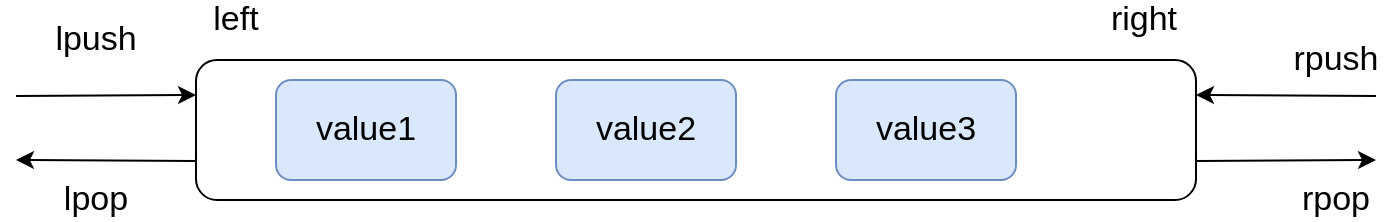 <mxfile version="13.4.5" type="device"><diagram id="tTBfL0GptSJyUtbD2ZoE" name="Page-1"><mxGraphModel dx="1933" dy="997" grid="1" gridSize="10" guides="1" tooltips="1" connect="1" arrows="1" fold="1" page="1" pageScale="1" pageWidth="827" pageHeight="1169" math="0" shadow="0"><root><mxCell id="0"/><mxCell id="1" parent="0"/><mxCell id="RV_hjWi5RSmR1TzVRIN2-1" value="" style="rounded=1;whiteSpace=wrap;html=1;sketch=0;fontSize=17;" parent="1" vertex="1"><mxGeometry x="-40" y="230" width="500" height="70" as="geometry"/></mxCell><mxCell id="RV_hjWi5RSmR1TzVRIN2-2" value="value1" style="rounded=1;whiteSpace=wrap;html=1;sketch=0;fontSize=17;fillColor=#dae8fc;strokeColor=#6c8ebf;" parent="1" vertex="1"><mxGeometry y="240" width="90" height="50" as="geometry"/></mxCell><mxCell id="RV_hjWi5RSmR1TzVRIN2-3" value="value2" style="rounded=1;whiteSpace=wrap;html=1;sketch=0;fontSize=17;fillColor=#dae8fc;strokeColor=#6c8ebf;" parent="1" vertex="1"><mxGeometry x="140" y="240" width="90" height="50" as="geometry"/></mxCell><mxCell id="RV_hjWi5RSmR1TzVRIN2-4" value="value3" style="rounded=1;whiteSpace=wrap;html=1;sketch=0;fontSize=17;fillColor=#dae8fc;strokeColor=#6c8ebf;" parent="1" vertex="1"><mxGeometry x="280" y="240" width="90" height="50" as="geometry"/></mxCell><mxCell id="RV_hjWi5RSmR1TzVRIN2-6" value="" style="endArrow=classic;html=1;entryX=0;entryY=0.25;entryDx=0;entryDy=0;sketch=0;fontSize=17;" parent="1" target="RV_hjWi5RSmR1TzVRIN2-1" edge="1"><mxGeometry width="50" height="50" relative="1" as="geometry"><mxPoint x="-130" y="248" as="sourcePoint"/><mxPoint x="-80" y="220" as="targetPoint"/></mxGeometry></mxCell><mxCell id="RV_hjWi5RSmR1TzVRIN2-7" value="" style="endArrow=classic;html=1;entryX=0;entryY=0.25;entryDx=0;entryDy=0;sketch=0;fontSize=17;" parent="1" edge="1"><mxGeometry width="50" height="50" relative="1" as="geometry"><mxPoint x="460" y="280.5" as="sourcePoint"/><mxPoint x="550" y="280" as="targetPoint"/></mxGeometry></mxCell><mxCell id="RV_hjWi5RSmR1TzVRIN2-10" value="" style="endArrow=classic;html=1;entryX=1;entryY=0.25;entryDx=0;entryDy=0;sketch=0;fontSize=17;" parent="1" target="RV_hjWi5RSmR1TzVRIN2-1" edge="1"><mxGeometry width="50" height="50" relative="1" as="geometry"><mxPoint x="550" y="248" as="sourcePoint"/><mxPoint x="490" y="259.5" as="targetPoint"/></mxGeometry></mxCell><mxCell id="RV_hjWi5RSmR1TzVRIN2-11" value="" style="endArrow=classic;html=1;entryX=1;entryY=0.25;entryDx=0;entryDy=0;sketch=0;fontSize=17;" parent="1" edge="1"><mxGeometry width="50" height="50" relative="1" as="geometry"><mxPoint x="-40" y="280.5" as="sourcePoint"/><mxPoint x="-130" y="280" as="targetPoint"/></mxGeometry></mxCell><mxCell id="RV_hjWi5RSmR1TzVRIN2-12" value="rpush" style="text;html=1;strokeColor=none;fillColor=none;align=center;verticalAlign=middle;whiteSpace=wrap;rounded=0;sketch=0;fontSize=17;" parent="1" vertex="1"><mxGeometry x="510" y="220" width="40" height="20" as="geometry"/></mxCell><mxCell id="RV_hjWi5RSmR1TzVRIN2-14" value="rpop" style="text;html=1;strokeColor=none;fillColor=none;align=center;verticalAlign=middle;whiteSpace=wrap;rounded=0;sketch=0;fontSize=17;" parent="1" vertex="1"><mxGeometry x="510" y="290" width="40" height="20" as="geometry"/></mxCell><mxCell id="RV_hjWi5RSmR1TzVRIN2-15" value="lpush" style="text;html=1;strokeColor=none;fillColor=none;align=center;verticalAlign=middle;whiteSpace=wrap;rounded=0;sketch=0;fontSize=17;" parent="1" vertex="1"><mxGeometry x="-110" y="210" width="40" height="20" as="geometry"/></mxCell><mxCell id="RV_hjWi5RSmR1TzVRIN2-16" value="lpop" style="text;html=1;strokeColor=none;fillColor=none;align=center;verticalAlign=middle;whiteSpace=wrap;rounded=0;sketch=0;fontSize=17;" parent="1" vertex="1"><mxGeometry x="-110" y="290" width="40" height="20" as="geometry"/></mxCell><mxCell id="RV_hjWi5RSmR1TzVRIN2-17" value="right" style="text;html=1;strokeColor=none;fillColor=none;align=center;verticalAlign=middle;whiteSpace=wrap;rounded=0;fontSize=17;sketch=0;" parent="1" vertex="1"><mxGeometry x="414" y="200" width="40" height="20" as="geometry"/></mxCell><mxCell id="RV_hjWi5RSmR1TzVRIN2-18" value="left" style="text;html=1;strokeColor=none;fillColor=none;align=center;verticalAlign=middle;whiteSpace=wrap;rounded=0;fontSize=17;sketch=0;" parent="1" vertex="1"><mxGeometry x="-40" y="200" width="40" height="20" as="geometry"/></mxCell></root></mxGraphModel></diagram></mxfile>